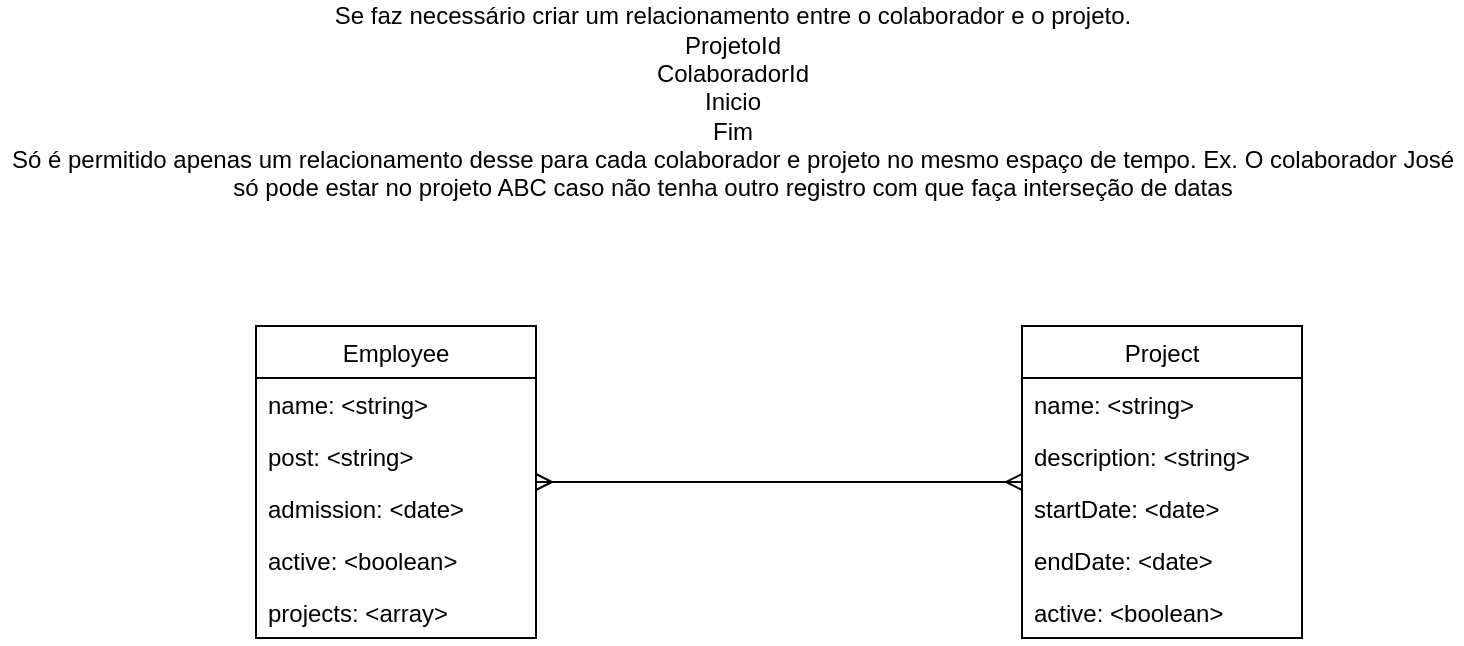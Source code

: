 <mxfile>
    <diagram id="rE4VOixaCTDtdCGmsKO4" name="Page-1">
        <mxGraphModel dx="760" dy="1195" grid="0" gridSize="10" guides="1" tooltips="1" connect="1" arrows="1" fold="1" page="0" pageScale="1" pageWidth="827" pageHeight="1169" math="0" shadow="0">
            <root>
                <mxCell id="0"/>
                <mxCell id="1" parent="0"/>
                <mxCell id="11" value="Employee" style="swimlane;fontStyle=0;childLayout=stackLayout;horizontal=1;startSize=26;fillColor=none;horizontalStack=0;resizeParent=1;resizeParentMax=0;resizeLast=0;collapsible=1;marginBottom=0;" parent="1" vertex="1">
                    <mxGeometry x="244" y="-279" width="140" height="156" as="geometry">
                        <mxRectangle x="244" y="-279" width="80" height="26" as="alternateBounds"/>
                    </mxGeometry>
                </mxCell>
                <mxCell id="12" value="name: &lt;string&gt;" style="text;strokeColor=none;fillColor=none;align=left;verticalAlign=top;spacingLeft=4;spacingRight=4;overflow=hidden;rotatable=0;points=[[0,0.5],[1,0.5]];portConstraint=eastwest;" parent="11" vertex="1">
                    <mxGeometry y="26" width="140" height="26" as="geometry"/>
                </mxCell>
                <mxCell id="13" value="post: &lt;string&gt;" style="text;strokeColor=none;fillColor=none;align=left;verticalAlign=top;spacingLeft=4;spacingRight=4;overflow=hidden;rotatable=0;points=[[0,0.5],[1,0.5]];portConstraint=eastwest;" parent="11" vertex="1">
                    <mxGeometry y="52" width="140" height="26" as="geometry"/>
                </mxCell>
                <mxCell id="14" value="admission: &lt;date&gt;" style="text;strokeColor=none;fillColor=none;align=left;verticalAlign=top;spacingLeft=4;spacingRight=4;overflow=hidden;rotatable=0;points=[[0,0.5],[1,0.5]];portConstraint=eastwest;" parent="11" vertex="1">
                    <mxGeometry y="78" width="140" height="26" as="geometry"/>
                </mxCell>
                <mxCell id="15" value="active: &lt;boolean&gt;" style="text;strokeColor=none;fillColor=none;align=left;verticalAlign=top;spacingLeft=4;spacingRight=4;overflow=hidden;rotatable=0;points=[[0,0.5],[1,0.5]];portConstraint=eastwest;" parent="11" vertex="1">
                    <mxGeometry y="104" width="140" height="26" as="geometry"/>
                </mxCell>
                <mxCell id="26" value="projects: &lt;array&gt;" style="text;strokeColor=none;fillColor=none;align=left;verticalAlign=top;spacingLeft=4;spacingRight=4;overflow=hidden;rotatable=0;points=[[0,0.5],[1,0.5]];portConstraint=eastwest;" vertex="1" parent="11">
                    <mxGeometry y="130" width="140" height="26" as="geometry"/>
                </mxCell>
                <mxCell id="16" value="Project" style="swimlane;fontStyle=0;childLayout=stackLayout;horizontal=1;startSize=26;fillColor=none;horizontalStack=0;resizeParent=1;resizeParentMax=0;resizeLast=0;collapsible=1;marginBottom=0;strokeColor=default;" parent="1" vertex="1">
                    <mxGeometry x="627" y="-279" width="140" height="156" as="geometry"/>
                </mxCell>
                <mxCell id="17" value="name: &lt;string&gt;" style="text;strokeColor=none;fillColor=none;align=left;verticalAlign=top;spacingLeft=4;spacingRight=4;overflow=hidden;rotatable=0;points=[[0,0.5],[1,0.5]];portConstraint=eastwest;" parent="16" vertex="1">
                    <mxGeometry y="26" width="140" height="26" as="geometry"/>
                </mxCell>
                <mxCell id="18" value="description: &lt;string&gt;" style="text;strokeColor=none;fillColor=none;align=left;verticalAlign=top;spacingLeft=4;spacingRight=4;overflow=hidden;rotatable=0;points=[[0,0.5],[1,0.5]];portConstraint=eastwest;" parent="16" vertex="1">
                    <mxGeometry y="52" width="140" height="26" as="geometry"/>
                </mxCell>
                <mxCell id="19" value="startDate: &lt;date&gt;" style="text;strokeColor=none;fillColor=none;align=left;verticalAlign=top;spacingLeft=4;spacingRight=4;overflow=hidden;rotatable=0;points=[[0,0.5],[1,0.5]];portConstraint=eastwest;" parent="16" vertex="1">
                    <mxGeometry y="78" width="140" height="26" as="geometry"/>
                </mxCell>
                <mxCell id="20" value="endDate: &lt;date&gt;" style="text;strokeColor=none;fillColor=none;align=left;verticalAlign=top;spacingLeft=4;spacingRight=4;overflow=hidden;rotatable=0;points=[[0,0.5],[1,0.5]];portConstraint=eastwest;" parent="16" vertex="1">
                    <mxGeometry y="104" width="140" height="26" as="geometry"/>
                </mxCell>
                <mxCell id="21" value="active: &lt;boolean&gt;" style="text;strokeColor=none;fillColor=none;align=left;verticalAlign=top;spacingLeft=4;spacingRight=4;overflow=hidden;rotatable=0;points=[[0,0.5],[1,0.5]];portConstraint=eastwest;" parent="16" vertex="1">
                    <mxGeometry y="130" width="140" height="26" as="geometry"/>
                </mxCell>
                <mxCell id="22" value="&lt;div&gt;Se faz necessário criar um relacionamento entre o colaborador e o projeto.&lt;/div&gt;&lt;div&gt;ProjetoId&lt;/div&gt;&lt;div&gt;ColaboradorId&lt;/div&gt;&lt;div&gt;Inicio&lt;/div&gt;&lt;div&gt;Fim&lt;/div&gt;&lt;div&gt;Só é permitido apenas um relacionamento desse para cada colaborador e projeto no mesmo espaço de tempo. Ex. O colaborador José&lt;/div&gt;&lt;div&gt;só pode estar no projeto ABC caso não tenha outro registro com que faça interseção de datas&lt;/div&gt;" style="text;html=1;align=center;verticalAlign=middle;resizable=0;points=[];autosize=1;strokeColor=none;fillColor=none;" parent="1" vertex="1">
                    <mxGeometry x="116" y="-442" width="731" height="102" as="geometry"/>
                </mxCell>
                <mxCell id="23" value="" style="edgeStyle=entityRelationEdgeStyle;fontSize=12;html=1;endArrow=ERmany;startArrow=ERmany;" parent="1" source="11" target="16" edge="1">
                    <mxGeometry width="100" height="100" relative="1" as="geometry">
                        <mxPoint x="449" y="-151" as="sourcePoint"/>
                        <mxPoint x="549" y="-251" as="targetPoint"/>
                    </mxGeometry>
                </mxCell>
            </root>
        </mxGraphModel>
    </diagram>
</mxfile>